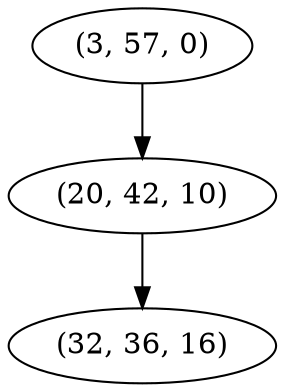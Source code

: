 digraph tree {
    "(3, 57, 0)";
    "(20, 42, 10)";
    "(32, 36, 16)";
    "(3, 57, 0)" -> "(20, 42, 10)";
    "(20, 42, 10)" -> "(32, 36, 16)";
}
